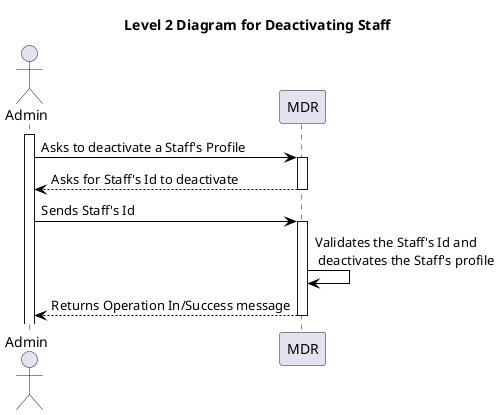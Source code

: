 @startuml level_2

title Level 2 Diagram for Deactivating Staff

hide empty members
'skinparam Linetype ortho

skinparam class {
    BackgroundColor<<valueObject>> #D6EAF8
    BackgroundColor<<root>> #FDEBD0
    BackgroundColor<<service>> #D1F2EB
    BackgroundColor #FEF9E7
    ArrowColor Black
}

skinparam package {
    BackgroundColor #EBF5FB
}

actor Admin as A
participant "MDR" as Backoffice

activate A
A -> Backoffice: Asks to deactivate a Staff's Profile
activate Backoffice
Backoffice --> A: Asks for Staff's Id to deactivate
deactivate Backoffice
A -> Backoffice: Sends Staff's Id
activate Backoffice
Backoffice -> Backoffice: Validates the Staff's Id and\n deactivates the Staff's profile
Backoffice --> A: Returns Operation In/Success message
deactivate Backoffice

@enduml